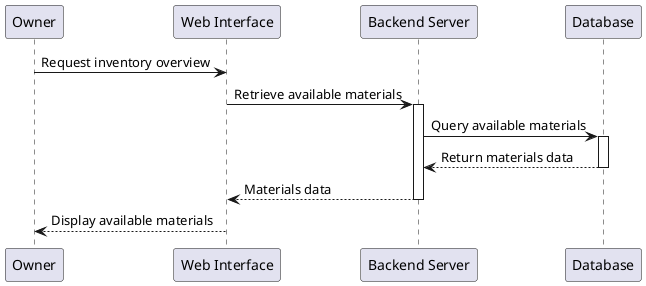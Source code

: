 @startuml
participant Owner
participant WebInterface as "Web Interface"
participant Server as "Backend Server"
participant Database as "Database"

Owner -> WebInterface : Request inventory overview
WebInterface -> Server : Retrieve available materials
activate Server
Server -> Database : Query available materials
activate Database
Database --> Server : Return materials data
deactivate Database
Server --> WebInterface : Materials data
deactivate Server
WebInterface --> Owner : Display available materials
@enduml